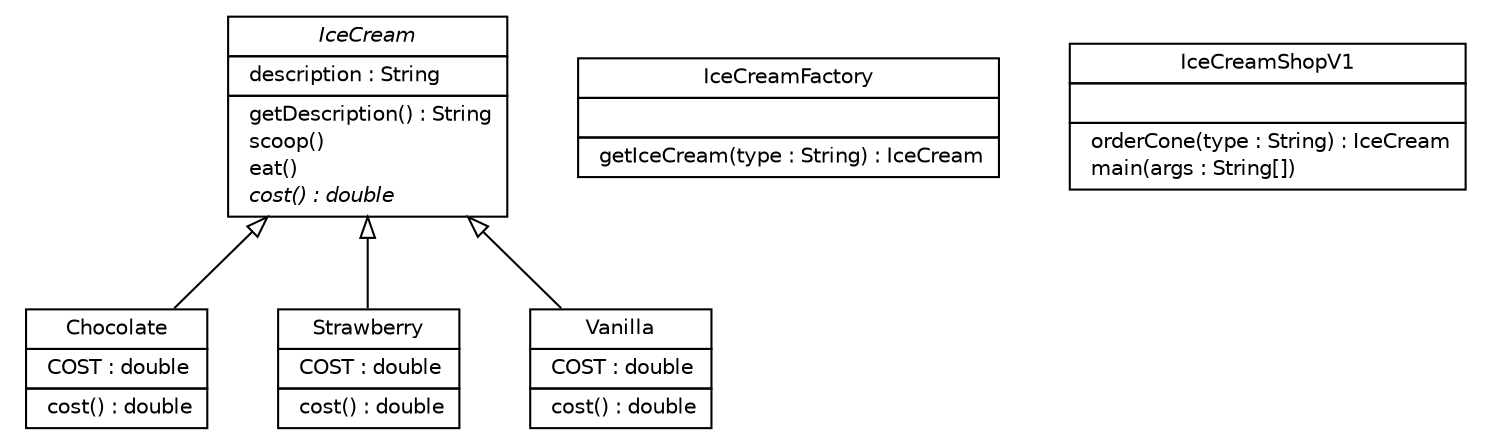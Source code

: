 #!/usr/local/bin/dot
#
# Class diagram 
# Generated by UMLGraph version R5_7_2-3-gee82a7 (http://www.umlgraph.org/)
#

digraph G {
	edge [fontname="Helvetica",fontsize=10,labelfontname="Helvetica",labelfontsize=10];
	node [fontname="Helvetica",fontsize=10,shape=plaintext];
	nodesep=0.25;
	ranksep=0.5;
	// IceCreamShopV1.Chocolate
	c0 [label=<<table title="IceCreamShopV1.Chocolate" border="0" cellborder="1" cellspacing="0" cellpadding="2" port="p">
		<tr><td><table border="0" cellspacing="0" cellpadding="1">
<tr><td align="center" balign="center"> Chocolate </td></tr>
		</table></td></tr>
		<tr><td><table border="0" cellspacing="0" cellpadding="1">
<tr><td align="left" balign="left">  COST : double </td></tr>
		</table></td></tr>
		<tr><td><table border="0" cellspacing="0" cellpadding="1">
<tr><td align="left" balign="left">  cost() : double </td></tr>
		</table></td></tr>
		</table>>, URL="null", fontname="Helvetica", fontcolor="black", fontsize=10.0];
	// IceCreamShopV1.IceCreamFactory
	c1 [label=<<table title="IceCreamShopV1.IceCreamFactory" border="0" cellborder="1" cellspacing="0" cellpadding="2" port="p">
		<tr><td><table border="0" cellspacing="0" cellpadding="1">
<tr><td align="center" balign="center"> IceCreamFactory </td></tr>
		</table></td></tr>
		<tr><td><table border="0" cellspacing="0" cellpadding="1">
<tr><td align="left" balign="left">  </td></tr>
		</table></td></tr>
		<tr><td><table border="0" cellspacing="0" cellpadding="1">
<tr><td align="left" balign="left">  getIceCream(type : String) : IceCream </td></tr>
		</table></td></tr>
		</table>>, URL="null", fontname="Helvetica", fontcolor="black", fontsize=10.0];
	// IceCreamShopV1.IceCream
	c2 [label=<<table title="IceCreamShopV1.IceCream" border="0" cellborder="1" cellspacing="0" cellpadding="2" port="p">
		<tr><td><table border="0" cellspacing="0" cellpadding="1">
<tr><td align="center" balign="center"><font face="Helvetica-Oblique"> IceCream </font></td></tr>
		</table></td></tr>
		<tr><td><table border="0" cellspacing="0" cellpadding="1">
<tr><td align="left" balign="left">  description : String </td></tr>
		</table></td></tr>
		<tr><td><table border="0" cellspacing="0" cellpadding="1">
<tr><td align="left" balign="left">  getDescription() : String </td></tr>
<tr><td align="left" balign="left">  scoop() </td></tr>
<tr><td align="left" balign="left">  eat() </td></tr>
<tr><td align="left" balign="left"><font face="Helvetica-Oblique" point-size="10.0">  cost() : double </font></td></tr>
		</table></td></tr>
		</table>>, URL="null", fontname="Helvetica", fontcolor="black", fontsize=10.0];
	// IceCreamShopV1.IceCreamShopV1
	c3 [label=<<table title="IceCreamShopV1.IceCreamShopV1" border="0" cellborder="1" cellspacing="0" cellpadding="2" port="p">
		<tr><td><table border="0" cellspacing="0" cellpadding="1">
<tr><td align="center" balign="center"> IceCreamShopV1 </td></tr>
		</table></td></tr>
		<tr><td><table border="0" cellspacing="0" cellpadding="1">
<tr><td align="left" balign="left">  </td></tr>
		</table></td></tr>
		<tr><td><table border="0" cellspacing="0" cellpadding="1">
<tr><td align="left" balign="left">  orderCone(type : String) : IceCream </td></tr>
<tr><td align="left" balign="left">  main(args : String[]) </td></tr>
		</table></td></tr>
		</table>>, URL="null", fontname="Helvetica", fontcolor="black", fontsize=10.0];
	// IceCreamShopV1.Strawberry
	c4 [label=<<table title="IceCreamShopV1.Strawberry" border="0" cellborder="1" cellspacing="0" cellpadding="2" port="p">
		<tr><td><table border="0" cellspacing="0" cellpadding="1">
<tr><td align="center" balign="center"> Strawberry </td></tr>
		</table></td></tr>
		<tr><td><table border="0" cellspacing="0" cellpadding="1">
<tr><td align="left" balign="left">  COST : double </td></tr>
		</table></td></tr>
		<tr><td><table border="0" cellspacing="0" cellpadding="1">
<tr><td align="left" balign="left">  cost() : double </td></tr>
		</table></td></tr>
		</table>>, URL="null", fontname="Helvetica", fontcolor="black", fontsize=10.0];
	// IceCreamShopV1.Vanilla
	c5 [label=<<table title="IceCreamShopV1.Vanilla" border="0" cellborder="1" cellspacing="0" cellpadding="2" port="p">
		<tr><td><table border="0" cellspacing="0" cellpadding="1">
<tr><td align="center" balign="center"> Vanilla </td></tr>
		</table></td></tr>
		<tr><td><table border="0" cellspacing="0" cellpadding="1">
<tr><td align="left" balign="left">  COST : double </td></tr>
		</table></td></tr>
		<tr><td><table border="0" cellspacing="0" cellpadding="1">
<tr><td align="left" balign="left">  cost() : double </td></tr>
		</table></td></tr>
		</table>>, URL="null", fontname="Helvetica", fontcolor="black", fontsize=10.0];
	//IceCreamShopV1.Chocolate extends IceCreamShopV1.IceCream
	c2:p -> c0:p [dir=back,arrowtail=empty];
	//IceCreamShopV1.Strawberry extends IceCreamShopV1.IceCream
	c2:p -> c4:p [dir=back,arrowtail=empty];
	//IceCreamShopV1.Vanilla extends IceCreamShopV1.IceCream
	c2:p -> c5:p [dir=back,arrowtail=empty];
}

